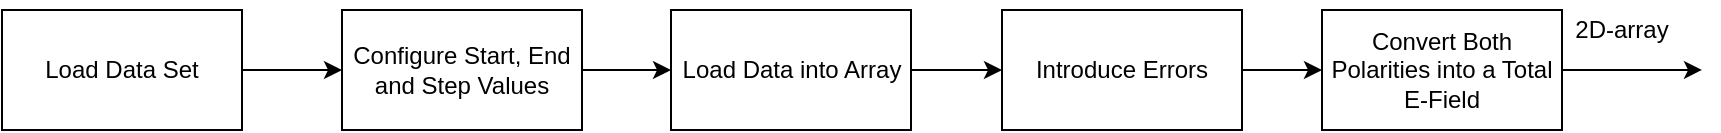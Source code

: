 <mxfile version="24.8.6">
  <diagram name="Side-1" id="73CHjgzLlCSozAhIhoE-">
    <mxGraphModel dx="1167" dy="632" grid="1" gridSize="10" guides="1" tooltips="1" connect="1" arrows="1" fold="1" page="1" pageScale="1" pageWidth="1169" pageHeight="1654" math="0" shadow="0">
      <root>
        <mxCell id="0" />
        <mxCell id="1" parent="0" />
        <mxCell id="e53wrTWpCOjGmr5jiETH-4" value="" style="edgeStyle=orthogonalEdgeStyle;rounded=0;orthogonalLoop=1;jettySize=auto;html=1;" edge="1" parent="1" source="e53wrTWpCOjGmr5jiETH-1" target="e53wrTWpCOjGmr5jiETH-2">
          <mxGeometry relative="1" as="geometry" />
        </mxCell>
        <mxCell id="e53wrTWpCOjGmr5jiETH-1" value="Load Data Set" style="rounded=0;whiteSpace=wrap;html=1;" vertex="1" parent="1">
          <mxGeometry x="130" y="250" width="120" height="60" as="geometry" />
        </mxCell>
        <mxCell id="e53wrTWpCOjGmr5jiETH-5" value="" style="edgeStyle=orthogonalEdgeStyle;rounded=0;orthogonalLoop=1;jettySize=auto;html=1;" edge="1" parent="1" source="e53wrTWpCOjGmr5jiETH-2" target="e53wrTWpCOjGmr5jiETH-3">
          <mxGeometry relative="1" as="geometry" />
        </mxCell>
        <mxCell id="e53wrTWpCOjGmr5jiETH-2" value="Configure Start, End and Step Values" style="rounded=0;whiteSpace=wrap;html=1;" vertex="1" parent="1">
          <mxGeometry x="300" y="250" width="120" height="60" as="geometry" />
        </mxCell>
        <mxCell id="e53wrTWpCOjGmr5jiETH-16" style="edgeStyle=orthogonalEdgeStyle;rounded=0;orthogonalLoop=1;jettySize=auto;html=1;exitX=1;exitY=0.5;exitDx=0;exitDy=0;entryX=0;entryY=0.5;entryDx=0;entryDy=0;" edge="1" parent="1" source="e53wrTWpCOjGmr5jiETH-3" target="e53wrTWpCOjGmr5jiETH-15">
          <mxGeometry relative="1" as="geometry" />
        </mxCell>
        <mxCell id="e53wrTWpCOjGmr5jiETH-3" value="Load Data into Array" style="rounded=0;whiteSpace=wrap;html=1;" vertex="1" parent="1">
          <mxGeometry x="464.5" y="250" width="120" height="60" as="geometry" />
        </mxCell>
        <mxCell id="e53wrTWpCOjGmr5jiETH-13" style="edgeStyle=orthogonalEdgeStyle;rounded=0;orthogonalLoop=1;jettySize=auto;html=1;exitX=1;exitY=0.5;exitDx=0;exitDy=0;" edge="1" parent="1" source="e53wrTWpCOjGmr5jiETH-6">
          <mxGeometry relative="1" as="geometry">
            <mxPoint x="980" y="279.957" as="targetPoint" />
          </mxGeometry>
        </mxCell>
        <mxCell id="e53wrTWpCOjGmr5jiETH-6" value="Convert Both Polarities into a Total E-Field" style="rounded=0;whiteSpace=wrap;html=1;" vertex="1" parent="1">
          <mxGeometry x="790" y="250" width="120" height="60" as="geometry" />
        </mxCell>
        <mxCell id="e53wrTWpCOjGmr5jiETH-9" value="2D-array" style="text;html=1;align=center;verticalAlign=middle;whiteSpace=wrap;rounded=0;" vertex="1" parent="1">
          <mxGeometry x="910" y="245" width="60" height="30" as="geometry" />
        </mxCell>
        <mxCell id="e53wrTWpCOjGmr5jiETH-18" value="" style="edgeStyle=orthogonalEdgeStyle;rounded=0;orthogonalLoop=1;jettySize=auto;html=1;" edge="1" parent="1" source="e53wrTWpCOjGmr5jiETH-15" target="e53wrTWpCOjGmr5jiETH-6">
          <mxGeometry relative="1" as="geometry" />
        </mxCell>
        <mxCell id="e53wrTWpCOjGmr5jiETH-15" value="Introduce Errors" style="rounded=0;whiteSpace=wrap;html=1;" vertex="1" parent="1">
          <mxGeometry x="630" y="250" width="120" height="60" as="geometry" />
        </mxCell>
      </root>
    </mxGraphModel>
  </diagram>
</mxfile>
